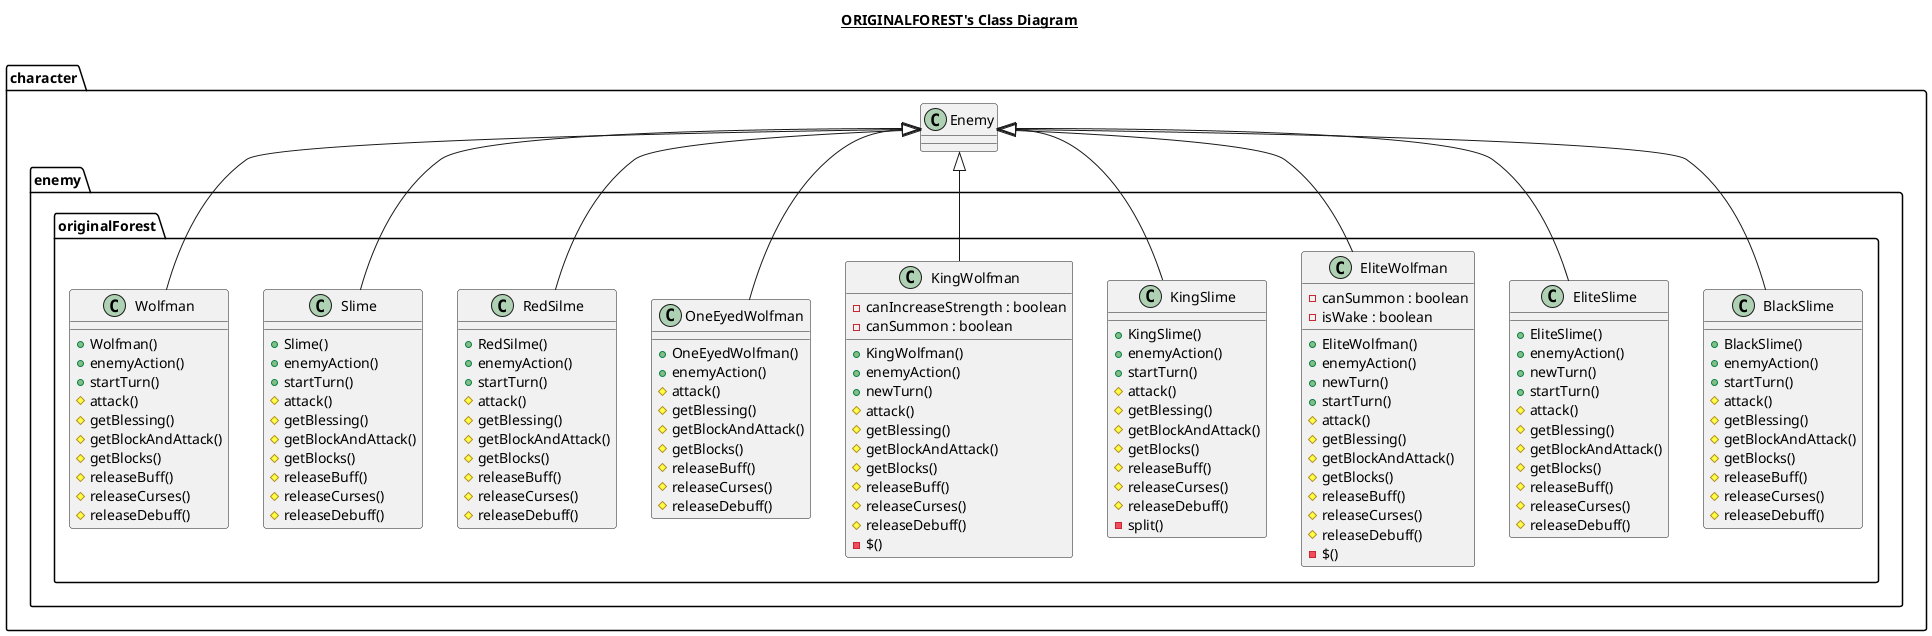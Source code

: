 @startuml

title __ORIGINALFOREST's Class Diagram__\n


        class character.enemy.originalForest.BlackSlime {
            + BlackSlime()
            + enemyAction()
            + startTurn()
            # attack()
            # getBlessing()
            # getBlockAndAttack()
            # getBlocks()
            # releaseBuff()
            # releaseCurses()
            # releaseDebuff()
  
  }
  


        class character.enemy.originalForest.EliteSlime {
            + EliteSlime()
            + enemyAction()
            + newTurn()
            + startTurn()
            # attack()
            # getBlessing()
            # getBlockAndAttack()
            # getBlocks()
            # releaseBuff()
            # releaseCurses()
            # releaseDebuff()
  
  }
  


        class character.enemy.originalForest.EliteWolfman {
            - canSummon : boolean
            - isWake : boolean
            + EliteWolfman()
            + enemyAction()
            + newTurn()
            + startTurn()
            # attack()
            # getBlessing()
            # getBlockAndAttack()
            # getBlocks()
            # releaseBuff()
            # releaseCurses()
            # releaseDebuff()
            - $()
  
  }
  


        class character.enemy.originalForest.KingSlime {
            + KingSlime()
            + enemyAction()
            + startTurn()
            # attack()
            # getBlessing()
            # getBlockAndAttack()
            # getBlocks()
            # releaseBuff()
            # releaseCurses()
            # releaseDebuff()
            - split()
  
  }
  


        class character.enemy.originalForest.KingWolfman {
            - canIncreaseStrength : boolean
            - canSummon : boolean
            + KingWolfman()
            + enemyAction()
            + newTurn()
            # attack()
            # getBlessing()
            # getBlockAndAttack()
            # getBlocks()
            # releaseBuff()
            # releaseCurses()
            # releaseDebuff()
            - $()
  
  }
  


        class character.enemy.originalForest.OneEyedWolfman {
            + OneEyedWolfman()
            + enemyAction()
            # attack()
            # getBlessing()
            # getBlockAndAttack()
            # getBlocks()
            # releaseBuff()
            # releaseCurses()
            # releaseDebuff()
  
  }
  


        class character.enemy.originalForest.RedSilme {
            + RedSilme()
            + enemyAction()
            + startTurn()
            # attack()
            # getBlessing()
            # getBlockAndAttack()
            # getBlocks()
            # releaseBuff()
            # releaseCurses()
            # releaseDebuff()
  
  }
  


        class character.enemy.originalForest.Slime {
            + Slime()
            + enemyAction()
            + startTurn()
            # attack()
            # getBlessing()
            # getBlockAndAttack()
            # getBlocks()
            # releaseBuff()
            # releaseCurses()
            # releaseDebuff()
  
  }
  


        class character.enemy.originalForest.Wolfman {
            + Wolfman()
            + enemyAction()
            + startTurn()
            # attack()
            # getBlessing()
            # getBlockAndAttack()
            # getBlocks()
            # releaseBuff()
            # releaseCurses()
            # releaseDebuff()
  
  }
  

  character.enemy.originalForest.BlackSlime -up-|> character.Enemy
  character.enemy.originalForest.EliteSlime -up-|> character.Enemy
  character.enemy.originalForest.EliteWolfman -up-|> character.Enemy
  character.enemy.originalForest.KingSlime -up-|> character.Enemy
  character.enemy.originalForest.KingWolfman -up-|> character.Enemy
  character.enemy.originalForest.OneEyedWolfman -up-|> character.Enemy
  character.enemy.originalForest.RedSilme -up-|> character.Enemy
  character.enemy.originalForest.Slime -up-|> character.Enemy
  character.enemy.originalForest.Wolfman -up-|> character.Enemy




@enduml
